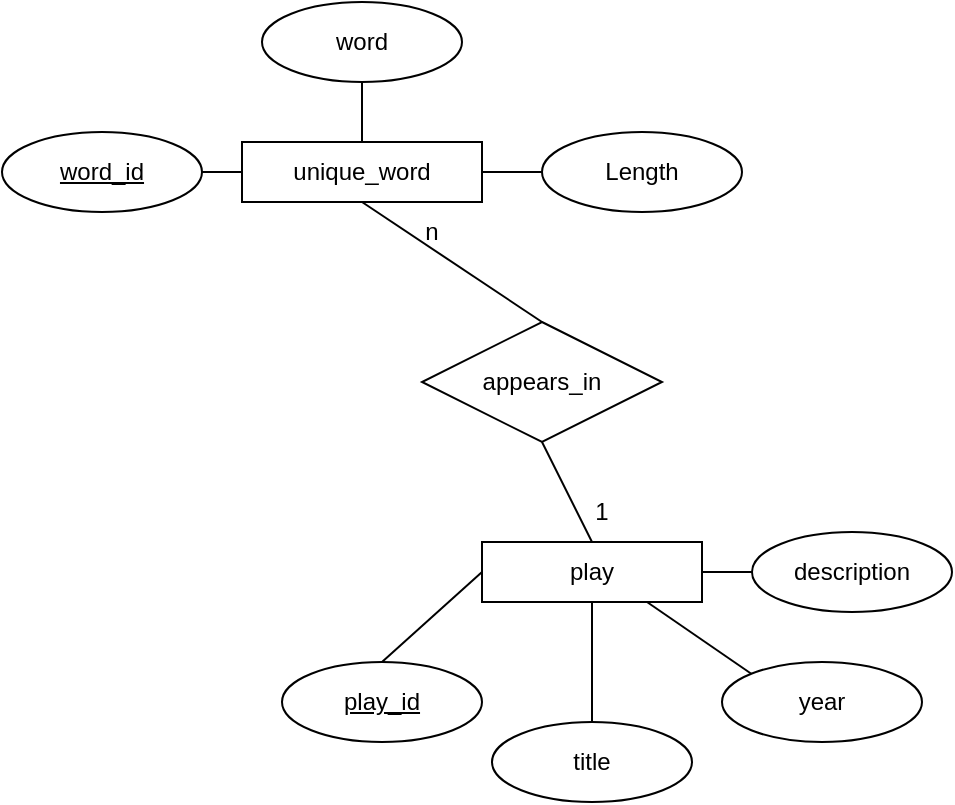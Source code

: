 <mxfile version="15.6.8" type="device"><diagram id="7NJ_PWyh3JNgNpCi93Vo" name="Page-1"><mxGraphModel dx="1178" dy="627" grid="1" gridSize="10" guides="1" tooltips="1" connect="1" arrows="1" fold="1" page="1" pageScale="1" pageWidth="850" pageHeight="1100" math="0" shadow="0"><root><mxCell id="0"/><mxCell id="1" parent="0"/><mxCell id="gY1fCfScB6N75IvxyyZZ-1" value="unique_word" style="rounded=0;whiteSpace=wrap;html=1;" vertex="1" parent="1"><mxGeometry x="120" y="280" width="120" height="30" as="geometry"/></mxCell><mxCell id="gY1fCfScB6N75IvxyyZZ-4" value="word_id" style="ellipse;whiteSpace=wrap;html=1;align=center;fontStyle=4;" vertex="1" parent="1"><mxGeometry y="275" width="100" height="40" as="geometry"/></mxCell><mxCell id="gY1fCfScB6N75IvxyyZZ-5" value="Length" style="ellipse;whiteSpace=wrap;html=1;align=center;" vertex="1" parent="1"><mxGeometry x="270" y="275" width="100" height="40" as="geometry"/></mxCell><mxCell id="gY1fCfScB6N75IvxyyZZ-6" value="play" style="whiteSpace=wrap;html=1;align=center;" vertex="1" parent="1"><mxGeometry x="240" y="480" width="110" height="30" as="geometry"/></mxCell><mxCell id="gY1fCfScB6N75IvxyyZZ-7" value="&lt;u&gt;play_id&lt;/u&gt;" style="ellipse;whiteSpace=wrap;html=1;align=center;" vertex="1" parent="1"><mxGeometry x="140" y="540" width="100" height="40" as="geometry"/></mxCell><mxCell id="gY1fCfScB6N75IvxyyZZ-8" value="title" style="ellipse;whiteSpace=wrap;html=1;align=center;" vertex="1" parent="1"><mxGeometry x="245" y="570" width="100" height="40" as="geometry"/></mxCell><mxCell id="gY1fCfScB6N75IvxyyZZ-9" value="year" style="ellipse;whiteSpace=wrap;html=1;align=center;" vertex="1" parent="1"><mxGeometry x="360" y="540" width="100" height="40" as="geometry"/></mxCell><mxCell id="gY1fCfScB6N75IvxyyZZ-10" value="description" style="ellipse;whiteSpace=wrap;html=1;align=center;" vertex="1" parent="1"><mxGeometry x="375" y="475" width="100" height="40" as="geometry"/></mxCell><mxCell id="gY1fCfScB6N75IvxyyZZ-14" value="appears_in" style="shape=rhombus;perimeter=rhombusPerimeter;whiteSpace=wrap;html=1;align=center;" vertex="1" parent="1"><mxGeometry x="210" y="370" width="120" height="60" as="geometry"/></mxCell><mxCell id="gY1fCfScB6N75IvxyyZZ-16" value="" style="endArrow=none;html=1;rounded=0;exitX=0.5;exitY=0;exitDx=0;exitDy=0;entryX=0.5;entryY=1;entryDx=0;entryDy=0;" edge="1" parent="1" source="gY1fCfScB6N75IvxyyZZ-6" target="gY1fCfScB6N75IvxyyZZ-14"><mxGeometry width="50" height="50" relative="1" as="geometry"><mxPoint x="330" y="530" as="sourcePoint"/><mxPoint x="380" y="480" as="targetPoint"/></mxGeometry></mxCell><mxCell id="gY1fCfScB6N75IvxyyZZ-17" value="" style="endArrow=none;html=1;rounded=0;exitX=0.5;exitY=0;exitDx=0;exitDy=0;entryX=0.5;entryY=1;entryDx=0;entryDy=0;" edge="1" parent="1" source="gY1fCfScB6N75IvxyyZZ-14" target="gY1fCfScB6N75IvxyyZZ-1"><mxGeometry width="50" height="50" relative="1" as="geometry"><mxPoint x="330" y="530" as="sourcePoint"/><mxPoint x="380" y="480" as="targetPoint"/></mxGeometry></mxCell><mxCell id="gY1fCfScB6N75IvxyyZZ-18" value="n" style="text;html=1;strokeColor=none;fillColor=none;align=center;verticalAlign=middle;whiteSpace=wrap;rounded=0;" vertex="1" parent="1"><mxGeometry x="185" y="310" width="60" height="30" as="geometry"/></mxCell><mxCell id="gY1fCfScB6N75IvxyyZZ-19" value="1" style="text;html=1;strokeColor=none;fillColor=none;align=center;verticalAlign=middle;whiteSpace=wrap;rounded=0;" vertex="1" parent="1"><mxGeometry x="270" y="450" width="60" height="30" as="geometry"/></mxCell><mxCell id="gY1fCfScB6N75IvxyyZZ-21" value="" style="endArrow=none;html=1;rounded=0;exitX=1;exitY=0.5;exitDx=0;exitDy=0;entryX=0;entryY=0.5;entryDx=0;entryDy=0;" edge="1" parent="1" source="gY1fCfScB6N75IvxyyZZ-4" target="gY1fCfScB6N75IvxyyZZ-1"><mxGeometry width="50" height="50" relative="1" as="geometry"><mxPoint x="230" y="490" as="sourcePoint"/><mxPoint x="280" y="440" as="targetPoint"/></mxGeometry></mxCell><mxCell id="gY1fCfScB6N75IvxyyZZ-22" value="" style="endArrow=none;html=1;rounded=0;exitX=1;exitY=0.5;exitDx=0;exitDy=0;entryX=0;entryY=0.5;entryDx=0;entryDy=0;" edge="1" parent="1" source="gY1fCfScB6N75IvxyyZZ-1" target="gY1fCfScB6N75IvxyyZZ-5"><mxGeometry width="50" height="50" relative="1" as="geometry"><mxPoint x="110" y="305" as="sourcePoint"/><mxPoint x="130" y="305" as="targetPoint"/></mxGeometry></mxCell><mxCell id="gY1fCfScB6N75IvxyyZZ-24" value="" style="endArrow=none;html=1;rounded=0;exitX=0;exitY=0.5;exitDx=0;exitDy=0;entryX=0.5;entryY=0;entryDx=0;entryDy=0;" edge="1" parent="1" source="gY1fCfScB6N75IvxyyZZ-6" target="gY1fCfScB6N75IvxyyZZ-7"><mxGeometry width="50" height="50" relative="1" as="geometry"><mxPoint x="130" y="325" as="sourcePoint"/><mxPoint x="150" y="325" as="targetPoint"/></mxGeometry></mxCell><mxCell id="gY1fCfScB6N75IvxyyZZ-25" value="" style="endArrow=none;html=1;rounded=0;exitX=0;exitY=0.5;exitDx=0;exitDy=0;entryX=1;entryY=0.5;entryDx=0;entryDy=0;" edge="1" parent="1" source="gY1fCfScB6N75IvxyyZZ-10" target="gY1fCfScB6N75IvxyyZZ-6"><mxGeometry width="50" height="50" relative="1" as="geometry"><mxPoint x="140" y="335" as="sourcePoint"/><mxPoint x="160" y="335" as="targetPoint"/></mxGeometry></mxCell><mxCell id="gY1fCfScB6N75IvxyyZZ-26" value="" style="endArrow=none;html=1;rounded=0;exitX=0.5;exitY=1;exitDx=0;exitDy=0;entryX=0.5;entryY=0;entryDx=0;entryDy=0;" edge="1" parent="1" source="gY1fCfScB6N75IvxyyZZ-6" target="gY1fCfScB6N75IvxyyZZ-8"><mxGeometry width="50" height="50" relative="1" as="geometry"><mxPoint x="150" y="345" as="sourcePoint"/><mxPoint x="170" y="345" as="targetPoint"/></mxGeometry></mxCell><mxCell id="gY1fCfScB6N75IvxyyZZ-27" value="" style="endArrow=none;html=1;rounded=0;exitX=0;exitY=0;exitDx=0;exitDy=0;entryX=0.75;entryY=1;entryDx=0;entryDy=0;" edge="1" parent="1" source="gY1fCfScB6N75IvxyyZZ-9" target="gY1fCfScB6N75IvxyyZZ-6"><mxGeometry width="50" height="50" relative="1" as="geometry"><mxPoint x="160" y="355" as="sourcePoint"/><mxPoint x="180" y="355" as="targetPoint"/></mxGeometry></mxCell><mxCell id="gY1fCfScB6N75IvxyyZZ-28" value="word" style="ellipse;whiteSpace=wrap;html=1;align=center;" vertex="1" parent="1"><mxGeometry x="130" y="210" width="100" height="40" as="geometry"/></mxCell><mxCell id="gY1fCfScB6N75IvxyyZZ-29" value="" style="endArrow=none;html=1;rounded=0;entryX=0.5;entryY=0;entryDx=0;entryDy=0;exitX=0.5;exitY=1;exitDx=0;exitDy=0;" edge="1" parent="1" source="gY1fCfScB6N75IvxyyZZ-28" target="gY1fCfScB6N75IvxyyZZ-1"><mxGeometry width="50" height="50" relative="1" as="geometry"><mxPoint x="50" y="460" as="sourcePoint"/><mxPoint x="100" y="410" as="targetPoint"/></mxGeometry></mxCell></root></mxGraphModel></diagram></mxfile>